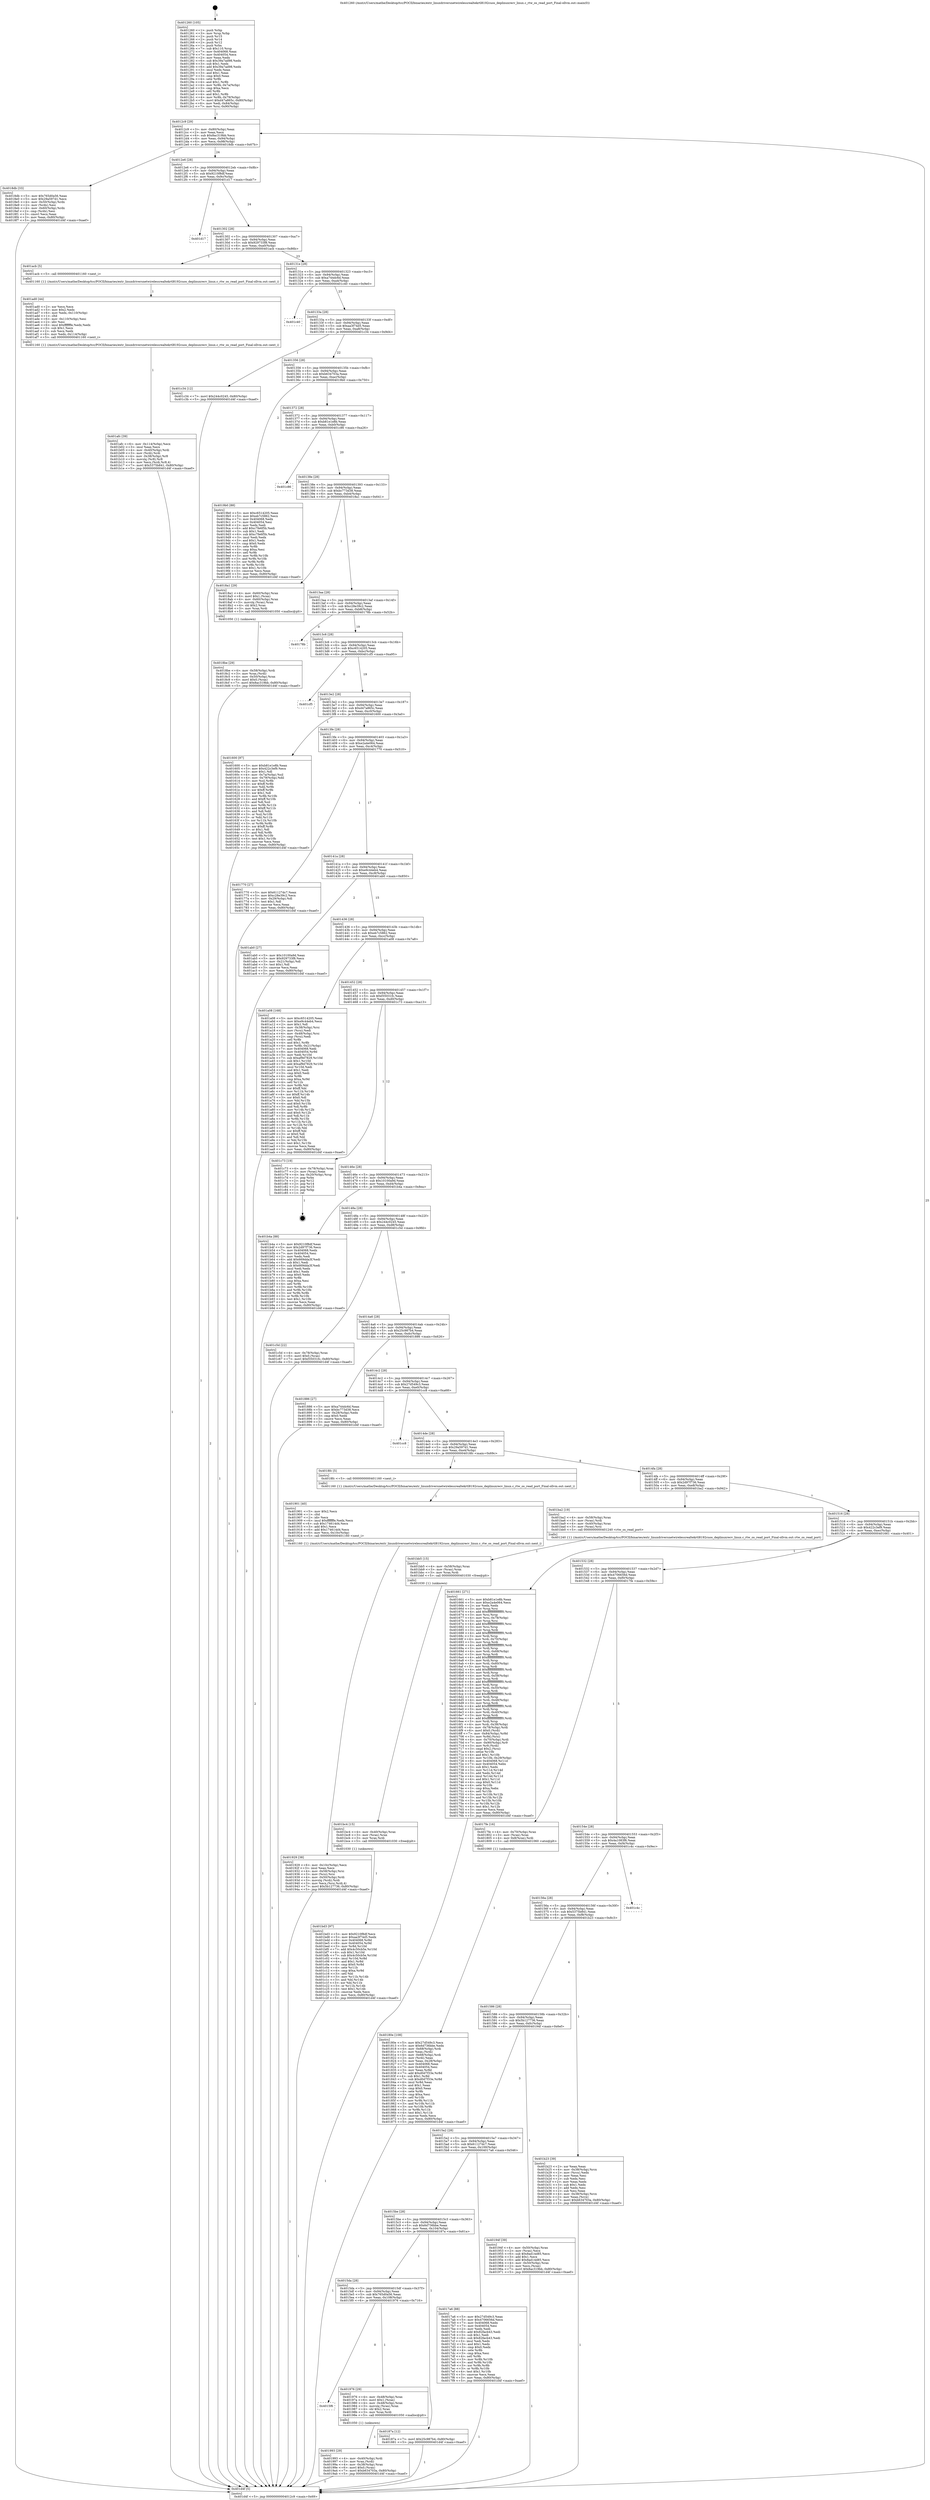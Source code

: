 digraph "0x401260" {
  label = "0x401260 (/mnt/c/Users/mathe/Desktop/tcc/POCII/binaries/extr_linuxdriversnetwirelessrealtekrtl8192cuos_deplinuxrecv_linux.c_rtw_os_read_port_Final-ollvm.out::main(0))"
  labelloc = "t"
  node[shape=record]

  Entry [label="",width=0.3,height=0.3,shape=circle,fillcolor=black,style=filled]
  "0x4012c9" [label="{
     0x4012c9 [29]\l
     | [instrs]\l
     &nbsp;&nbsp;0x4012c9 \<+3\>: mov -0x80(%rbp),%eax\l
     &nbsp;&nbsp;0x4012cc \<+2\>: mov %eax,%ecx\l
     &nbsp;&nbsp;0x4012ce \<+6\>: sub $0x8ac319bb,%ecx\l
     &nbsp;&nbsp;0x4012d4 \<+6\>: mov %eax,-0x94(%rbp)\l
     &nbsp;&nbsp;0x4012da \<+6\>: mov %ecx,-0x98(%rbp)\l
     &nbsp;&nbsp;0x4012e0 \<+6\>: je 00000000004018db \<main+0x67b\>\l
  }"]
  "0x4018db" [label="{
     0x4018db [33]\l
     | [instrs]\l
     &nbsp;&nbsp;0x4018db \<+5\>: mov $0x765d0a56,%eax\l
     &nbsp;&nbsp;0x4018e0 \<+5\>: mov $0x29a597d1,%ecx\l
     &nbsp;&nbsp;0x4018e5 \<+4\>: mov -0x50(%rbp),%rdx\l
     &nbsp;&nbsp;0x4018e9 \<+2\>: mov (%rdx),%esi\l
     &nbsp;&nbsp;0x4018eb \<+4\>: mov -0x60(%rbp),%rdx\l
     &nbsp;&nbsp;0x4018ef \<+2\>: cmp (%rdx),%esi\l
     &nbsp;&nbsp;0x4018f1 \<+3\>: cmovl %ecx,%eax\l
     &nbsp;&nbsp;0x4018f4 \<+3\>: mov %eax,-0x80(%rbp)\l
     &nbsp;&nbsp;0x4018f7 \<+5\>: jmp 0000000000401d4f \<main+0xaef\>\l
  }"]
  "0x4012e6" [label="{
     0x4012e6 [28]\l
     | [instrs]\l
     &nbsp;&nbsp;0x4012e6 \<+5\>: jmp 00000000004012eb \<main+0x8b\>\l
     &nbsp;&nbsp;0x4012eb \<+6\>: mov -0x94(%rbp),%eax\l
     &nbsp;&nbsp;0x4012f1 \<+5\>: sub $0x9210f8df,%eax\l
     &nbsp;&nbsp;0x4012f6 \<+6\>: mov %eax,-0x9c(%rbp)\l
     &nbsp;&nbsp;0x4012fc \<+6\>: je 0000000000401d17 \<main+0xab7\>\l
  }"]
  Exit [label="",width=0.3,height=0.3,shape=circle,fillcolor=black,style=filled,peripheries=2]
  "0x401d17" [label="{
     0x401d17\l
  }", style=dashed]
  "0x401302" [label="{
     0x401302 [28]\l
     | [instrs]\l
     &nbsp;&nbsp;0x401302 \<+5\>: jmp 0000000000401307 \<main+0xa7\>\l
     &nbsp;&nbsp;0x401307 \<+6\>: mov -0x94(%rbp),%eax\l
     &nbsp;&nbsp;0x40130d \<+5\>: sub $0x929733f8,%eax\l
     &nbsp;&nbsp;0x401312 \<+6\>: mov %eax,-0xa0(%rbp)\l
     &nbsp;&nbsp;0x401318 \<+6\>: je 0000000000401acb \<main+0x86b\>\l
  }"]
  "0x401bd3" [label="{
     0x401bd3 [97]\l
     | [instrs]\l
     &nbsp;&nbsp;0x401bd3 \<+5\>: mov $0x9210f8df,%ecx\l
     &nbsp;&nbsp;0x401bd8 \<+5\>: mov $0xaa3f74d5,%edx\l
     &nbsp;&nbsp;0x401bdd \<+8\>: mov 0x404068,%r8d\l
     &nbsp;&nbsp;0x401be5 \<+8\>: mov 0x404054,%r9d\l
     &nbsp;&nbsp;0x401bed \<+3\>: mov %r8d,%r10d\l
     &nbsp;&nbsp;0x401bf0 \<+7\>: add $0x4c50cb5e,%r10d\l
     &nbsp;&nbsp;0x401bf7 \<+4\>: sub $0x1,%r10d\l
     &nbsp;&nbsp;0x401bfb \<+7\>: sub $0x4c50cb5e,%r10d\l
     &nbsp;&nbsp;0x401c02 \<+4\>: imul %r10d,%r8d\l
     &nbsp;&nbsp;0x401c06 \<+4\>: and $0x1,%r8d\l
     &nbsp;&nbsp;0x401c0a \<+4\>: cmp $0x0,%r8d\l
     &nbsp;&nbsp;0x401c0e \<+4\>: sete %r11b\l
     &nbsp;&nbsp;0x401c12 \<+4\>: cmp $0xa,%r9d\l
     &nbsp;&nbsp;0x401c16 \<+3\>: setl %bl\l
     &nbsp;&nbsp;0x401c19 \<+3\>: mov %r11b,%r14b\l
     &nbsp;&nbsp;0x401c1c \<+3\>: and %bl,%r14b\l
     &nbsp;&nbsp;0x401c1f \<+3\>: xor %bl,%r11b\l
     &nbsp;&nbsp;0x401c22 \<+3\>: or %r11b,%r14b\l
     &nbsp;&nbsp;0x401c25 \<+4\>: test $0x1,%r14b\l
     &nbsp;&nbsp;0x401c29 \<+3\>: cmovne %edx,%ecx\l
     &nbsp;&nbsp;0x401c2c \<+3\>: mov %ecx,-0x80(%rbp)\l
     &nbsp;&nbsp;0x401c2f \<+5\>: jmp 0000000000401d4f \<main+0xaef\>\l
  }"]
  "0x401acb" [label="{
     0x401acb [5]\l
     | [instrs]\l
     &nbsp;&nbsp;0x401acb \<+5\>: call 0000000000401160 \<next_i\>\l
     | [calls]\l
     &nbsp;&nbsp;0x401160 \{1\} (/mnt/c/Users/mathe/Desktop/tcc/POCII/binaries/extr_linuxdriversnetwirelessrealtekrtl8192cuos_deplinuxrecv_linux.c_rtw_os_read_port_Final-ollvm.out::next_i)\l
  }"]
  "0x40131e" [label="{
     0x40131e [28]\l
     | [instrs]\l
     &nbsp;&nbsp;0x40131e \<+5\>: jmp 0000000000401323 \<main+0xc3\>\l
     &nbsp;&nbsp;0x401323 \<+6\>: mov -0x94(%rbp),%eax\l
     &nbsp;&nbsp;0x401329 \<+5\>: sub $0xa744dc6d,%eax\l
     &nbsp;&nbsp;0x40132e \<+6\>: mov %eax,-0xa4(%rbp)\l
     &nbsp;&nbsp;0x401334 \<+6\>: je 0000000000401c40 \<main+0x9e0\>\l
  }"]
  "0x401bc4" [label="{
     0x401bc4 [15]\l
     | [instrs]\l
     &nbsp;&nbsp;0x401bc4 \<+4\>: mov -0x40(%rbp),%rax\l
     &nbsp;&nbsp;0x401bc8 \<+3\>: mov (%rax),%rax\l
     &nbsp;&nbsp;0x401bcb \<+3\>: mov %rax,%rdi\l
     &nbsp;&nbsp;0x401bce \<+5\>: call 0000000000401030 \<free@plt\>\l
     | [calls]\l
     &nbsp;&nbsp;0x401030 \{1\} (unknown)\l
  }"]
  "0x401c40" [label="{
     0x401c40\l
  }", style=dashed]
  "0x40133a" [label="{
     0x40133a [28]\l
     | [instrs]\l
     &nbsp;&nbsp;0x40133a \<+5\>: jmp 000000000040133f \<main+0xdf\>\l
     &nbsp;&nbsp;0x40133f \<+6\>: mov -0x94(%rbp),%eax\l
     &nbsp;&nbsp;0x401345 \<+5\>: sub $0xaa3f74d5,%eax\l
     &nbsp;&nbsp;0x40134a \<+6\>: mov %eax,-0xa8(%rbp)\l
     &nbsp;&nbsp;0x401350 \<+6\>: je 0000000000401c34 \<main+0x9d4\>\l
  }"]
  "0x401bb5" [label="{
     0x401bb5 [15]\l
     | [instrs]\l
     &nbsp;&nbsp;0x401bb5 \<+4\>: mov -0x58(%rbp),%rax\l
     &nbsp;&nbsp;0x401bb9 \<+3\>: mov (%rax),%rax\l
     &nbsp;&nbsp;0x401bbc \<+3\>: mov %rax,%rdi\l
     &nbsp;&nbsp;0x401bbf \<+5\>: call 0000000000401030 \<free@plt\>\l
     | [calls]\l
     &nbsp;&nbsp;0x401030 \{1\} (unknown)\l
  }"]
  "0x401c34" [label="{
     0x401c34 [12]\l
     | [instrs]\l
     &nbsp;&nbsp;0x401c34 \<+7\>: movl $0x244c0245,-0x80(%rbp)\l
     &nbsp;&nbsp;0x401c3b \<+5\>: jmp 0000000000401d4f \<main+0xaef\>\l
  }"]
  "0x401356" [label="{
     0x401356 [28]\l
     | [instrs]\l
     &nbsp;&nbsp;0x401356 \<+5\>: jmp 000000000040135b \<main+0xfb\>\l
     &nbsp;&nbsp;0x40135b \<+6\>: mov -0x94(%rbp),%eax\l
     &nbsp;&nbsp;0x401361 \<+5\>: sub $0xb634703a,%eax\l
     &nbsp;&nbsp;0x401366 \<+6\>: mov %eax,-0xac(%rbp)\l
     &nbsp;&nbsp;0x40136c \<+6\>: je 00000000004019b0 \<main+0x750\>\l
  }"]
  "0x401afc" [label="{
     0x401afc [39]\l
     | [instrs]\l
     &nbsp;&nbsp;0x401afc \<+6\>: mov -0x114(%rbp),%ecx\l
     &nbsp;&nbsp;0x401b02 \<+3\>: imul %eax,%ecx\l
     &nbsp;&nbsp;0x401b05 \<+4\>: mov -0x40(%rbp),%rdi\l
     &nbsp;&nbsp;0x401b09 \<+3\>: mov (%rdi),%rdi\l
     &nbsp;&nbsp;0x401b0c \<+4\>: mov -0x38(%rbp),%r8\l
     &nbsp;&nbsp;0x401b10 \<+3\>: movslq (%r8),%r8\l
     &nbsp;&nbsp;0x401b13 \<+4\>: mov %ecx,(%rdi,%r8,4)\l
     &nbsp;&nbsp;0x401b17 \<+7\>: movl $0x5375b841,-0x80(%rbp)\l
     &nbsp;&nbsp;0x401b1e \<+5\>: jmp 0000000000401d4f \<main+0xaef\>\l
  }"]
  "0x4019b0" [label="{
     0x4019b0 [88]\l
     | [instrs]\l
     &nbsp;&nbsp;0x4019b0 \<+5\>: mov $0xc6514205,%eax\l
     &nbsp;&nbsp;0x4019b5 \<+5\>: mov $0xeb7c5862,%ecx\l
     &nbsp;&nbsp;0x4019ba \<+7\>: mov 0x404068,%edx\l
     &nbsp;&nbsp;0x4019c1 \<+7\>: mov 0x404054,%esi\l
     &nbsp;&nbsp;0x4019c8 \<+2\>: mov %edx,%edi\l
     &nbsp;&nbsp;0x4019ca \<+6\>: add $0xc7fe6f5b,%edi\l
     &nbsp;&nbsp;0x4019d0 \<+3\>: sub $0x1,%edi\l
     &nbsp;&nbsp;0x4019d3 \<+6\>: sub $0xc7fe6f5b,%edi\l
     &nbsp;&nbsp;0x4019d9 \<+3\>: imul %edi,%edx\l
     &nbsp;&nbsp;0x4019dc \<+3\>: and $0x1,%edx\l
     &nbsp;&nbsp;0x4019df \<+3\>: cmp $0x0,%edx\l
     &nbsp;&nbsp;0x4019e2 \<+4\>: sete %r8b\l
     &nbsp;&nbsp;0x4019e6 \<+3\>: cmp $0xa,%esi\l
     &nbsp;&nbsp;0x4019e9 \<+4\>: setl %r9b\l
     &nbsp;&nbsp;0x4019ed \<+3\>: mov %r8b,%r10b\l
     &nbsp;&nbsp;0x4019f0 \<+3\>: and %r9b,%r10b\l
     &nbsp;&nbsp;0x4019f3 \<+3\>: xor %r9b,%r8b\l
     &nbsp;&nbsp;0x4019f6 \<+3\>: or %r8b,%r10b\l
     &nbsp;&nbsp;0x4019f9 \<+4\>: test $0x1,%r10b\l
     &nbsp;&nbsp;0x4019fd \<+3\>: cmovne %ecx,%eax\l
     &nbsp;&nbsp;0x401a00 \<+3\>: mov %eax,-0x80(%rbp)\l
     &nbsp;&nbsp;0x401a03 \<+5\>: jmp 0000000000401d4f \<main+0xaef\>\l
  }"]
  "0x401372" [label="{
     0x401372 [28]\l
     | [instrs]\l
     &nbsp;&nbsp;0x401372 \<+5\>: jmp 0000000000401377 \<main+0x117\>\l
     &nbsp;&nbsp;0x401377 \<+6\>: mov -0x94(%rbp),%eax\l
     &nbsp;&nbsp;0x40137d \<+5\>: sub $0xb81e1e8b,%eax\l
     &nbsp;&nbsp;0x401382 \<+6\>: mov %eax,-0xb0(%rbp)\l
     &nbsp;&nbsp;0x401388 \<+6\>: je 0000000000401c86 \<main+0xa26\>\l
  }"]
  "0x401ad0" [label="{
     0x401ad0 [44]\l
     | [instrs]\l
     &nbsp;&nbsp;0x401ad0 \<+2\>: xor %ecx,%ecx\l
     &nbsp;&nbsp;0x401ad2 \<+5\>: mov $0x2,%edx\l
     &nbsp;&nbsp;0x401ad7 \<+6\>: mov %edx,-0x110(%rbp)\l
     &nbsp;&nbsp;0x401add \<+1\>: cltd\l
     &nbsp;&nbsp;0x401ade \<+6\>: mov -0x110(%rbp),%esi\l
     &nbsp;&nbsp;0x401ae4 \<+2\>: idiv %esi\l
     &nbsp;&nbsp;0x401ae6 \<+6\>: imul $0xfffffffe,%edx,%edx\l
     &nbsp;&nbsp;0x401aec \<+3\>: sub $0x1,%ecx\l
     &nbsp;&nbsp;0x401aef \<+2\>: sub %ecx,%edx\l
     &nbsp;&nbsp;0x401af1 \<+6\>: mov %edx,-0x114(%rbp)\l
     &nbsp;&nbsp;0x401af7 \<+5\>: call 0000000000401160 \<next_i\>\l
     | [calls]\l
     &nbsp;&nbsp;0x401160 \{1\} (/mnt/c/Users/mathe/Desktop/tcc/POCII/binaries/extr_linuxdriversnetwirelessrealtekrtl8192cuos_deplinuxrecv_linux.c_rtw_os_read_port_Final-ollvm.out::next_i)\l
  }"]
  "0x401c86" [label="{
     0x401c86\l
  }", style=dashed]
  "0x40138e" [label="{
     0x40138e [28]\l
     | [instrs]\l
     &nbsp;&nbsp;0x40138e \<+5\>: jmp 0000000000401393 \<main+0x133\>\l
     &nbsp;&nbsp;0x401393 \<+6\>: mov -0x94(%rbp),%eax\l
     &nbsp;&nbsp;0x401399 \<+5\>: sub $0xbc773d38,%eax\l
     &nbsp;&nbsp;0x40139e \<+6\>: mov %eax,-0xb4(%rbp)\l
     &nbsp;&nbsp;0x4013a4 \<+6\>: je 00000000004018a1 \<main+0x641\>\l
  }"]
  "0x401993" [label="{
     0x401993 [29]\l
     | [instrs]\l
     &nbsp;&nbsp;0x401993 \<+4\>: mov -0x40(%rbp),%rdi\l
     &nbsp;&nbsp;0x401997 \<+3\>: mov %rax,(%rdi)\l
     &nbsp;&nbsp;0x40199a \<+4\>: mov -0x38(%rbp),%rax\l
     &nbsp;&nbsp;0x40199e \<+6\>: movl $0x0,(%rax)\l
     &nbsp;&nbsp;0x4019a4 \<+7\>: movl $0xb634703a,-0x80(%rbp)\l
     &nbsp;&nbsp;0x4019ab \<+5\>: jmp 0000000000401d4f \<main+0xaef\>\l
  }"]
  "0x4018a1" [label="{
     0x4018a1 [29]\l
     | [instrs]\l
     &nbsp;&nbsp;0x4018a1 \<+4\>: mov -0x60(%rbp),%rax\l
     &nbsp;&nbsp;0x4018a5 \<+6\>: movl $0x1,(%rax)\l
     &nbsp;&nbsp;0x4018ab \<+4\>: mov -0x60(%rbp),%rax\l
     &nbsp;&nbsp;0x4018af \<+3\>: movslq (%rax),%rax\l
     &nbsp;&nbsp;0x4018b2 \<+4\>: shl $0x2,%rax\l
     &nbsp;&nbsp;0x4018b6 \<+3\>: mov %rax,%rdi\l
     &nbsp;&nbsp;0x4018b9 \<+5\>: call 0000000000401050 \<malloc@plt\>\l
     | [calls]\l
     &nbsp;&nbsp;0x401050 \{1\} (unknown)\l
  }"]
  "0x4013aa" [label="{
     0x4013aa [28]\l
     | [instrs]\l
     &nbsp;&nbsp;0x4013aa \<+5\>: jmp 00000000004013af \<main+0x14f\>\l
     &nbsp;&nbsp;0x4013af \<+6\>: mov -0x94(%rbp),%eax\l
     &nbsp;&nbsp;0x4013b5 \<+5\>: sub $0xc28e39c2,%eax\l
     &nbsp;&nbsp;0x4013ba \<+6\>: mov %eax,-0xb8(%rbp)\l
     &nbsp;&nbsp;0x4013c0 \<+6\>: je 000000000040178b \<main+0x52b\>\l
  }"]
  "0x4015f6" [label="{
     0x4015f6\l
  }", style=dashed]
  "0x40178b" [label="{
     0x40178b\l
  }", style=dashed]
  "0x4013c6" [label="{
     0x4013c6 [28]\l
     | [instrs]\l
     &nbsp;&nbsp;0x4013c6 \<+5\>: jmp 00000000004013cb \<main+0x16b\>\l
     &nbsp;&nbsp;0x4013cb \<+6\>: mov -0x94(%rbp),%eax\l
     &nbsp;&nbsp;0x4013d1 \<+5\>: sub $0xc6514205,%eax\l
     &nbsp;&nbsp;0x4013d6 \<+6\>: mov %eax,-0xbc(%rbp)\l
     &nbsp;&nbsp;0x4013dc \<+6\>: je 0000000000401cf5 \<main+0xa95\>\l
  }"]
  "0x401976" [label="{
     0x401976 [29]\l
     | [instrs]\l
     &nbsp;&nbsp;0x401976 \<+4\>: mov -0x48(%rbp),%rax\l
     &nbsp;&nbsp;0x40197a \<+6\>: movl $0x1,(%rax)\l
     &nbsp;&nbsp;0x401980 \<+4\>: mov -0x48(%rbp),%rax\l
     &nbsp;&nbsp;0x401984 \<+3\>: movslq (%rax),%rax\l
     &nbsp;&nbsp;0x401987 \<+4\>: shl $0x2,%rax\l
     &nbsp;&nbsp;0x40198b \<+3\>: mov %rax,%rdi\l
     &nbsp;&nbsp;0x40198e \<+5\>: call 0000000000401050 \<malloc@plt\>\l
     | [calls]\l
     &nbsp;&nbsp;0x401050 \{1\} (unknown)\l
  }"]
  "0x401cf5" [label="{
     0x401cf5\l
  }", style=dashed]
  "0x4013e2" [label="{
     0x4013e2 [28]\l
     | [instrs]\l
     &nbsp;&nbsp;0x4013e2 \<+5\>: jmp 00000000004013e7 \<main+0x187\>\l
     &nbsp;&nbsp;0x4013e7 \<+6\>: mov -0x94(%rbp),%eax\l
     &nbsp;&nbsp;0x4013ed \<+5\>: sub $0xd47a865c,%eax\l
     &nbsp;&nbsp;0x4013f2 \<+6\>: mov %eax,-0xc0(%rbp)\l
     &nbsp;&nbsp;0x4013f8 \<+6\>: je 0000000000401600 \<main+0x3a0\>\l
  }"]
  "0x401929" [label="{
     0x401929 [38]\l
     | [instrs]\l
     &nbsp;&nbsp;0x401929 \<+6\>: mov -0x10c(%rbp),%ecx\l
     &nbsp;&nbsp;0x40192f \<+3\>: imul %eax,%ecx\l
     &nbsp;&nbsp;0x401932 \<+4\>: mov -0x58(%rbp),%rsi\l
     &nbsp;&nbsp;0x401936 \<+3\>: mov (%rsi),%rsi\l
     &nbsp;&nbsp;0x401939 \<+4\>: mov -0x50(%rbp),%rdi\l
     &nbsp;&nbsp;0x40193d \<+3\>: movslq (%rdi),%rdi\l
     &nbsp;&nbsp;0x401940 \<+3\>: mov %ecx,(%rsi,%rdi,4)\l
     &nbsp;&nbsp;0x401943 \<+7\>: movl $0x5b127736,-0x80(%rbp)\l
     &nbsp;&nbsp;0x40194a \<+5\>: jmp 0000000000401d4f \<main+0xaef\>\l
  }"]
  "0x401600" [label="{
     0x401600 [97]\l
     | [instrs]\l
     &nbsp;&nbsp;0x401600 \<+5\>: mov $0xb81e1e8b,%eax\l
     &nbsp;&nbsp;0x401605 \<+5\>: mov $0x422c3ef9,%ecx\l
     &nbsp;&nbsp;0x40160a \<+2\>: mov $0x1,%dl\l
     &nbsp;&nbsp;0x40160c \<+4\>: mov -0x7a(%rbp),%sil\l
     &nbsp;&nbsp;0x401610 \<+4\>: mov -0x79(%rbp),%dil\l
     &nbsp;&nbsp;0x401614 \<+3\>: mov %sil,%r8b\l
     &nbsp;&nbsp;0x401617 \<+4\>: xor $0xff,%r8b\l
     &nbsp;&nbsp;0x40161b \<+3\>: mov %dil,%r9b\l
     &nbsp;&nbsp;0x40161e \<+4\>: xor $0xff,%r9b\l
     &nbsp;&nbsp;0x401622 \<+3\>: xor $0x1,%dl\l
     &nbsp;&nbsp;0x401625 \<+3\>: mov %r8b,%r10b\l
     &nbsp;&nbsp;0x401628 \<+4\>: and $0xff,%r10b\l
     &nbsp;&nbsp;0x40162c \<+3\>: and %dl,%sil\l
     &nbsp;&nbsp;0x40162f \<+3\>: mov %r9b,%r11b\l
     &nbsp;&nbsp;0x401632 \<+4\>: and $0xff,%r11b\l
     &nbsp;&nbsp;0x401636 \<+3\>: and %dl,%dil\l
     &nbsp;&nbsp;0x401639 \<+3\>: or %sil,%r10b\l
     &nbsp;&nbsp;0x40163c \<+3\>: or %dil,%r11b\l
     &nbsp;&nbsp;0x40163f \<+3\>: xor %r11b,%r10b\l
     &nbsp;&nbsp;0x401642 \<+3\>: or %r9b,%r8b\l
     &nbsp;&nbsp;0x401645 \<+4\>: xor $0xff,%r8b\l
     &nbsp;&nbsp;0x401649 \<+3\>: or $0x1,%dl\l
     &nbsp;&nbsp;0x40164c \<+3\>: and %dl,%r8b\l
     &nbsp;&nbsp;0x40164f \<+3\>: or %r8b,%r10b\l
     &nbsp;&nbsp;0x401652 \<+4\>: test $0x1,%r10b\l
     &nbsp;&nbsp;0x401656 \<+3\>: cmovne %ecx,%eax\l
     &nbsp;&nbsp;0x401659 \<+3\>: mov %eax,-0x80(%rbp)\l
     &nbsp;&nbsp;0x40165c \<+5\>: jmp 0000000000401d4f \<main+0xaef\>\l
  }"]
  "0x4013fe" [label="{
     0x4013fe [28]\l
     | [instrs]\l
     &nbsp;&nbsp;0x4013fe \<+5\>: jmp 0000000000401403 \<main+0x1a3\>\l
     &nbsp;&nbsp;0x401403 \<+6\>: mov -0x94(%rbp),%eax\l
     &nbsp;&nbsp;0x401409 \<+5\>: sub $0xe2a4e064,%eax\l
     &nbsp;&nbsp;0x40140e \<+6\>: mov %eax,-0xc4(%rbp)\l
     &nbsp;&nbsp;0x401414 \<+6\>: je 0000000000401770 \<main+0x510\>\l
  }"]
  "0x401d4f" [label="{
     0x401d4f [5]\l
     | [instrs]\l
     &nbsp;&nbsp;0x401d4f \<+5\>: jmp 00000000004012c9 \<main+0x69\>\l
  }"]
  "0x401260" [label="{
     0x401260 [105]\l
     | [instrs]\l
     &nbsp;&nbsp;0x401260 \<+1\>: push %rbp\l
     &nbsp;&nbsp;0x401261 \<+3\>: mov %rsp,%rbp\l
     &nbsp;&nbsp;0x401264 \<+2\>: push %r15\l
     &nbsp;&nbsp;0x401266 \<+2\>: push %r14\l
     &nbsp;&nbsp;0x401268 \<+2\>: push %r12\l
     &nbsp;&nbsp;0x40126a \<+1\>: push %rbx\l
     &nbsp;&nbsp;0x40126b \<+7\>: sub $0x110,%rsp\l
     &nbsp;&nbsp;0x401272 \<+7\>: mov 0x404068,%eax\l
     &nbsp;&nbsp;0x401279 \<+7\>: mov 0x404054,%ecx\l
     &nbsp;&nbsp;0x401280 \<+2\>: mov %eax,%edx\l
     &nbsp;&nbsp;0x401282 \<+6\>: sub $0x39a7ad98,%edx\l
     &nbsp;&nbsp;0x401288 \<+3\>: sub $0x1,%edx\l
     &nbsp;&nbsp;0x40128b \<+6\>: add $0x39a7ad98,%edx\l
     &nbsp;&nbsp;0x401291 \<+3\>: imul %edx,%eax\l
     &nbsp;&nbsp;0x401294 \<+3\>: and $0x1,%eax\l
     &nbsp;&nbsp;0x401297 \<+3\>: cmp $0x0,%eax\l
     &nbsp;&nbsp;0x40129a \<+4\>: sete %r8b\l
     &nbsp;&nbsp;0x40129e \<+4\>: and $0x1,%r8b\l
     &nbsp;&nbsp;0x4012a2 \<+4\>: mov %r8b,-0x7a(%rbp)\l
     &nbsp;&nbsp;0x4012a6 \<+3\>: cmp $0xa,%ecx\l
     &nbsp;&nbsp;0x4012a9 \<+4\>: setl %r8b\l
     &nbsp;&nbsp;0x4012ad \<+4\>: and $0x1,%r8b\l
     &nbsp;&nbsp;0x4012b1 \<+4\>: mov %r8b,-0x79(%rbp)\l
     &nbsp;&nbsp;0x4012b5 \<+7\>: movl $0xd47a865c,-0x80(%rbp)\l
     &nbsp;&nbsp;0x4012bc \<+6\>: mov %edi,-0x84(%rbp)\l
     &nbsp;&nbsp;0x4012c2 \<+7\>: mov %rsi,-0x90(%rbp)\l
  }"]
  "0x401901" [label="{
     0x401901 [40]\l
     | [instrs]\l
     &nbsp;&nbsp;0x401901 \<+5\>: mov $0x2,%ecx\l
     &nbsp;&nbsp;0x401906 \<+1\>: cltd\l
     &nbsp;&nbsp;0x401907 \<+2\>: idiv %ecx\l
     &nbsp;&nbsp;0x401909 \<+6\>: imul $0xfffffffe,%edx,%ecx\l
     &nbsp;&nbsp;0x40190f \<+6\>: sub $0x174614d4,%ecx\l
     &nbsp;&nbsp;0x401915 \<+3\>: add $0x1,%ecx\l
     &nbsp;&nbsp;0x401918 \<+6\>: add $0x174614d4,%ecx\l
     &nbsp;&nbsp;0x40191e \<+6\>: mov %ecx,-0x10c(%rbp)\l
     &nbsp;&nbsp;0x401924 \<+5\>: call 0000000000401160 \<next_i\>\l
     | [calls]\l
     &nbsp;&nbsp;0x401160 \{1\} (/mnt/c/Users/mathe/Desktop/tcc/POCII/binaries/extr_linuxdriversnetwirelessrealtekrtl8192cuos_deplinuxrecv_linux.c_rtw_os_read_port_Final-ollvm.out::next_i)\l
  }"]
  "0x401770" [label="{
     0x401770 [27]\l
     | [instrs]\l
     &nbsp;&nbsp;0x401770 \<+5\>: mov $0x61127dc7,%eax\l
     &nbsp;&nbsp;0x401775 \<+5\>: mov $0xc28e39c2,%ecx\l
     &nbsp;&nbsp;0x40177a \<+3\>: mov -0x29(%rbp),%dl\l
     &nbsp;&nbsp;0x40177d \<+3\>: test $0x1,%dl\l
     &nbsp;&nbsp;0x401780 \<+3\>: cmovne %ecx,%eax\l
     &nbsp;&nbsp;0x401783 \<+3\>: mov %eax,-0x80(%rbp)\l
     &nbsp;&nbsp;0x401786 \<+5\>: jmp 0000000000401d4f \<main+0xaef\>\l
  }"]
  "0x40141a" [label="{
     0x40141a [28]\l
     | [instrs]\l
     &nbsp;&nbsp;0x40141a \<+5\>: jmp 000000000040141f \<main+0x1bf\>\l
     &nbsp;&nbsp;0x40141f \<+6\>: mov -0x94(%rbp),%eax\l
     &nbsp;&nbsp;0x401425 \<+5\>: sub $0xe9c44eb4,%eax\l
     &nbsp;&nbsp;0x40142a \<+6\>: mov %eax,-0xc8(%rbp)\l
     &nbsp;&nbsp;0x401430 \<+6\>: je 0000000000401ab0 \<main+0x850\>\l
  }"]
  "0x4018be" [label="{
     0x4018be [29]\l
     | [instrs]\l
     &nbsp;&nbsp;0x4018be \<+4\>: mov -0x58(%rbp),%rdi\l
     &nbsp;&nbsp;0x4018c2 \<+3\>: mov %rax,(%rdi)\l
     &nbsp;&nbsp;0x4018c5 \<+4\>: mov -0x50(%rbp),%rax\l
     &nbsp;&nbsp;0x4018c9 \<+6\>: movl $0x0,(%rax)\l
     &nbsp;&nbsp;0x4018cf \<+7\>: movl $0x8ac319bb,-0x80(%rbp)\l
     &nbsp;&nbsp;0x4018d6 \<+5\>: jmp 0000000000401d4f \<main+0xaef\>\l
  }"]
  "0x401ab0" [label="{
     0x401ab0 [27]\l
     | [instrs]\l
     &nbsp;&nbsp;0x401ab0 \<+5\>: mov $0x10100a9d,%eax\l
     &nbsp;&nbsp;0x401ab5 \<+5\>: mov $0x929733f8,%ecx\l
     &nbsp;&nbsp;0x401aba \<+3\>: mov -0x21(%rbp),%dl\l
     &nbsp;&nbsp;0x401abd \<+3\>: test $0x1,%dl\l
     &nbsp;&nbsp;0x401ac0 \<+3\>: cmovne %ecx,%eax\l
     &nbsp;&nbsp;0x401ac3 \<+3\>: mov %eax,-0x80(%rbp)\l
     &nbsp;&nbsp;0x401ac6 \<+5\>: jmp 0000000000401d4f \<main+0xaef\>\l
  }"]
  "0x401436" [label="{
     0x401436 [28]\l
     | [instrs]\l
     &nbsp;&nbsp;0x401436 \<+5\>: jmp 000000000040143b \<main+0x1db\>\l
     &nbsp;&nbsp;0x40143b \<+6\>: mov -0x94(%rbp),%eax\l
     &nbsp;&nbsp;0x401441 \<+5\>: sub $0xeb7c5862,%eax\l
     &nbsp;&nbsp;0x401446 \<+6\>: mov %eax,-0xcc(%rbp)\l
     &nbsp;&nbsp;0x40144c \<+6\>: je 0000000000401a08 \<main+0x7a8\>\l
  }"]
  "0x4015da" [label="{
     0x4015da [28]\l
     | [instrs]\l
     &nbsp;&nbsp;0x4015da \<+5\>: jmp 00000000004015df \<main+0x37f\>\l
     &nbsp;&nbsp;0x4015df \<+6\>: mov -0x94(%rbp),%eax\l
     &nbsp;&nbsp;0x4015e5 \<+5\>: sub $0x765d0a56,%eax\l
     &nbsp;&nbsp;0x4015ea \<+6\>: mov %eax,-0x108(%rbp)\l
     &nbsp;&nbsp;0x4015f0 \<+6\>: je 0000000000401976 \<main+0x716\>\l
  }"]
  "0x401a08" [label="{
     0x401a08 [168]\l
     | [instrs]\l
     &nbsp;&nbsp;0x401a08 \<+5\>: mov $0xc6514205,%eax\l
     &nbsp;&nbsp;0x401a0d \<+5\>: mov $0xe9c44eb4,%ecx\l
     &nbsp;&nbsp;0x401a12 \<+2\>: mov $0x1,%dl\l
     &nbsp;&nbsp;0x401a14 \<+4\>: mov -0x38(%rbp),%rsi\l
     &nbsp;&nbsp;0x401a18 \<+2\>: mov (%rsi),%edi\l
     &nbsp;&nbsp;0x401a1a \<+4\>: mov -0x48(%rbp),%rsi\l
     &nbsp;&nbsp;0x401a1e \<+2\>: cmp (%rsi),%edi\l
     &nbsp;&nbsp;0x401a20 \<+4\>: setl %r8b\l
     &nbsp;&nbsp;0x401a24 \<+4\>: and $0x1,%r8b\l
     &nbsp;&nbsp;0x401a28 \<+4\>: mov %r8b,-0x21(%rbp)\l
     &nbsp;&nbsp;0x401a2c \<+7\>: mov 0x404068,%edi\l
     &nbsp;&nbsp;0x401a33 \<+8\>: mov 0x404054,%r9d\l
     &nbsp;&nbsp;0x401a3b \<+3\>: mov %edi,%r10d\l
     &nbsp;&nbsp;0x401a3e \<+7\>: sub $0xaf9d7829,%r10d\l
     &nbsp;&nbsp;0x401a45 \<+4\>: sub $0x1,%r10d\l
     &nbsp;&nbsp;0x401a49 \<+7\>: add $0xaf9d7829,%r10d\l
     &nbsp;&nbsp;0x401a50 \<+4\>: imul %r10d,%edi\l
     &nbsp;&nbsp;0x401a54 \<+3\>: and $0x1,%edi\l
     &nbsp;&nbsp;0x401a57 \<+3\>: cmp $0x0,%edi\l
     &nbsp;&nbsp;0x401a5a \<+4\>: sete %r8b\l
     &nbsp;&nbsp;0x401a5e \<+4\>: cmp $0xa,%r9d\l
     &nbsp;&nbsp;0x401a62 \<+4\>: setl %r11b\l
     &nbsp;&nbsp;0x401a66 \<+3\>: mov %r8b,%bl\l
     &nbsp;&nbsp;0x401a69 \<+3\>: xor $0xff,%bl\l
     &nbsp;&nbsp;0x401a6c \<+3\>: mov %r11b,%r14b\l
     &nbsp;&nbsp;0x401a6f \<+4\>: xor $0xff,%r14b\l
     &nbsp;&nbsp;0x401a73 \<+3\>: xor $0x0,%dl\l
     &nbsp;&nbsp;0x401a76 \<+3\>: mov %bl,%r15b\l
     &nbsp;&nbsp;0x401a79 \<+4\>: and $0x0,%r15b\l
     &nbsp;&nbsp;0x401a7d \<+3\>: and %dl,%r8b\l
     &nbsp;&nbsp;0x401a80 \<+3\>: mov %r14b,%r12b\l
     &nbsp;&nbsp;0x401a83 \<+4\>: and $0x0,%r12b\l
     &nbsp;&nbsp;0x401a87 \<+3\>: and %dl,%r11b\l
     &nbsp;&nbsp;0x401a8a \<+3\>: or %r8b,%r15b\l
     &nbsp;&nbsp;0x401a8d \<+3\>: or %r11b,%r12b\l
     &nbsp;&nbsp;0x401a90 \<+3\>: xor %r12b,%r15b\l
     &nbsp;&nbsp;0x401a93 \<+3\>: or %r14b,%bl\l
     &nbsp;&nbsp;0x401a96 \<+3\>: xor $0xff,%bl\l
     &nbsp;&nbsp;0x401a99 \<+3\>: or $0x0,%dl\l
     &nbsp;&nbsp;0x401a9c \<+2\>: and %dl,%bl\l
     &nbsp;&nbsp;0x401a9e \<+3\>: or %bl,%r15b\l
     &nbsp;&nbsp;0x401aa1 \<+4\>: test $0x1,%r15b\l
     &nbsp;&nbsp;0x401aa5 \<+3\>: cmovne %ecx,%eax\l
     &nbsp;&nbsp;0x401aa8 \<+3\>: mov %eax,-0x80(%rbp)\l
     &nbsp;&nbsp;0x401aab \<+5\>: jmp 0000000000401d4f \<main+0xaef\>\l
  }"]
  "0x401452" [label="{
     0x401452 [28]\l
     | [instrs]\l
     &nbsp;&nbsp;0x401452 \<+5\>: jmp 0000000000401457 \<main+0x1f7\>\l
     &nbsp;&nbsp;0x401457 \<+6\>: mov -0x94(%rbp),%eax\l
     &nbsp;&nbsp;0x40145d \<+5\>: sub $0xf35031fc,%eax\l
     &nbsp;&nbsp;0x401462 \<+6\>: mov %eax,-0xd0(%rbp)\l
     &nbsp;&nbsp;0x401468 \<+6\>: je 0000000000401c73 \<main+0xa13\>\l
  }"]
  "0x40187a" [label="{
     0x40187a [12]\l
     | [instrs]\l
     &nbsp;&nbsp;0x40187a \<+7\>: movl $0x25c987b4,-0x80(%rbp)\l
     &nbsp;&nbsp;0x401881 \<+5\>: jmp 0000000000401d4f \<main+0xaef\>\l
  }"]
  "0x401c73" [label="{
     0x401c73 [19]\l
     | [instrs]\l
     &nbsp;&nbsp;0x401c73 \<+4\>: mov -0x78(%rbp),%rax\l
     &nbsp;&nbsp;0x401c77 \<+2\>: mov (%rax),%eax\l
     &nbsp;&nbsp;0x401c79 \<+4\>: lea -0x20(%rbp),%rsp\l
     &nbsp;&nbsp;0x401c7d \<+1\>: pop %rbx\l
     &nbsp;&nbsp;0x401c7e \<+2\>: pop %r12\l
     &nbsp;&nbsp;0x401c80 \<+2\>: pop %r14\l
     &nbsp;&nbsp;0x401c82 \<+2\>: pop %r15\l
     &nbsp;&nbsp;0x401c84 \<+1\>: pop %rbp\l
     &nbsp;&nbsp;0x401c85 \<+1\>: ret\l
  }"]
  "0x40146e" [label="{
     0x40146e [28]\l
     | [instrs]\l
     &nbsp;&nbsp;0x40146e \<+5\>: jmp 0000000000401473 \<main+0x213\>\l
     &nbsp;&nbsp;0x401473 \<+6\>: mov -0x94(%rbp),%eax\l
     &nbsp;&nbsp;0x401479 \<+5\>: sub $0x10100a9d,%eax\l
     &nbsp;&nbsp;0x40147e \<+6\>: mov %eax,-0xd4(%rbp)\l
     &nbsp;&nbsp;0x401484 \<+6\>: je 0000000000401b4a \<main+0x8ea\>\l
  }"]
  "0x40180e" [label="{
     0x40180e [108]\l
     | [instrs]\l
     &nbsp;&nbsp;0x40180e \<+5\>: mov $0x27d549c3,%ecx\l
     &nbsp;&nbsp;0x401813 \<+5\>: mov $0x6d736bbe,%edx\l
     &nbsp;&nbsp;0x401818 \<+4\>: mov -0x68(%rbp),%rdi\l
     &nbsp;&nbsp;0x40181c \<+2\>: mov %eax,(%rdi)\l
     &nbsp;&nbsp;0x40181e \<+4\>: mov -0x68(%rbp),%rdi\l
     &nbsp;&nbsp;0x401822 \<+2\>: mov (%rdi),%eax\l
     &nbsp;&nbsp;0x401824 \<+3\>: mov %eax,-0x28(%rbp)\l
     &nbsp;&nbsp;0x401827 \<+7\>: mov 0x404068,%eax\l
     &nbsp;&nbsp;0x40182e \<+7\>: mov 0x404054,%esi\l
     &nbsp;&nbsp;0x401835 \<+3\>: mov %eax,%r8d\l
     &nbsp;&nbsp;0x401838 \<+7\>: add $0xd0d7f33e,%r8d\l
     &nbsp;&nbsp;0x40183f \<+4\>: sub $0x1,%r8d\l
     &nbsp;&nbsp;0x401843 \<+7\>: sub $0xd0d7f33e,%r8d\l
     &nbsp;&nbsp;0x40184a \<+4\>: imul %r8d,%eax\l
     &nbsp;&nbsp;0x40184e \<+3\>: and $0x1,%eax\l
     &nbsp;&nbsp;0x401851 \<+3\>: cmp $0x0,%eax\l
     &nbsp;&nbsp;0x401854 \<+4\>: sete %r9b\l
     &nbsp;&nbsp;0x401858 \<+3\>: cmp $0xa,%esi\l
     &nbsp;&nbsp;0x40185b \<+4\>: setl %r10b\l
     &nbsp;&nbsp;0x40185f \<+3\>: mov %r9b,%r11b\l
     &nbsp;&nbsp;0x401862 \<+3\>: and %r10b,%r11b\l
     &nbsp;&nbsp;0x401865 \<+3\>: xor %r10b,%r9b\l
     &nbsp;&nbsp;0x401868 \<+3\>: or %r9b,%r11b\l
     &nbsp;&nbsp;0x40186b \<+4\>: test $0x1,%r11b\l
     &nbsp;&nbsp;0x40186f \<+3\>: cmovne %edx,%ecx\l
     &nbsp;&nbsp;0x401872 \<+3\>: mov %ecx,-0x80(%rbp)\l
     &nbsp;&nbsp;0x401875 \<+5\>: jmp 0000000000401d4f \<main+0xaef\>\l
  }"]
  "0x401b4a" [label="{
     0x401b4a [88]\l
     | [instrs]\l
     &nbsp;&nbsp;0x401b4a \<+5\>: mov $0x9210f8df,%eax\l
     &nbsp;&nbsp;0x401b4f \<+5\>: mov $0x2d97f736,%ecx\l
     &nbsp;&nbsp;0x401b54 \<+7\>: mov 0x404068,%edx\l
     &nbsp;&nbsp;0x401b5b \<+7\>: mov 0x404054,%esi\l
     &nbsp;&nbsp;0x401b62 \<+2\>: mov %edx,%edi\l
     &nbsp;&nbsp;0x401b64 \<+6\>: add $0x669dda3f,%edi\l
     &nbsp;&nbsp;0x401b6a \<+3\>: sub $0x1,%edi\l
     &nbsp;&nbsp;0x401b6d \<+6\>: sub $0x669dda3f,%edi\l
     &nbsp;&nbsp;0x401b73 \<+3\>: imul %edi,%edx\l
     &nbsp;&nbsp;0x401b76 \<+3\>: and $0x1,%edx\l
     &nbsp;&nbsp;0x401b79 \<+3\>: cmp $0x0,%edx\l
     &nbsp;&nbsp;0x401b7c \<+4\>: sete %r8b\l
     &nbsp;&nbsp;0x401b80 \<+3\>: cmp $0xa,%esi\l
     &nbsp;&nbsp;0x401b83 \<+4\>: setl %r9b\l
     &nbsp;&nbsp;0x401b87 \<+3\>: mov %r8b,%r10b\l
     &nbsp;&nbsp;0x401b8a \<+3\>: and %r9b,%r10b\l
     &nbsp;&nbsp;0x401b8d \<+3\>: xor %r9b,%r8b\l
     &nbsp;&nbsp;0x401b90 \<+3\>: or %r8b,%r10b\l
     &nbsp;&nbsp;0x401b93 \<+4\>: test $0x1,%r10b\l
     &nbsp;&nbsp;0x401b97 \<+3\>: cmovne %ecx,%eax\l
     &nbsp;&nbsp;0x401b9a \<+3\>: mov %eax,-0x80(%rbp)\l
     &nbsp;&nbsp;0x401b9d \<+5\>: jmp 0000000000401d4f \<main+0xaef\>\l
  }"]
  "0x40148a" [label="{
     0x40148a [28]\l
     | [instrs]\l
     &nbsp;&nbsp;0x40148a \<+5\>: jmp 000000000040148f \<main+0x22f\>\l
     &nbsp;&nbsp;0x40148f \<+6\>: mov -0x94(%rbp),%eax\l
     &nbsp;&nbsp;0x401495 \<+5\>: sub $0x244c0245,%eax\l
     &nbsp;&nbsp;0x40149a \<+6\>: mov %eax,-0xd8(%rbp)\l
     &nbsp;&nbsp;0x4014a0 \<+6\>: je 0000000000401c5d \<main+0x9fd\>\l
  }"]
  "0x4015be" [label="{
     0x4015be [28]\l
     | [instrs]\l
     &nbsp;&nbsp;0x4015be \<+5\>: jmp 00000000004015c3 \<main+0x363\>\l
     &nbsp;&nbsp;0x4015c3 \<+6\>: mov -0x94(%rbp),%eax\l
     &nbsp;&nbsp;0x4015c9 \<+5\>: sub $0x6d736bbe,%eax\l
     &nbsp;&nbsp;0x4015ce \<+6\>: mov %eax,-0x104(%rbp)\l
     &nbsp;&nbsp;0x4015d4 \<+6\>: je 000000000040187a \<main+0x61a\>\l
  }"]
  "0x401c5d" [label="{
     0x401c5d [22]\l
     | [instrs]\l
     &nbsp;&nbsp;0x401c5d \<+4\>: mov -0x78(%rbp),%rax\l
     &nbsp;&nbsp;0x401c61 \<+6\>: movl $0x0,(%rax)\l
     &nbsp;&nbsp;0x401c67 \<+7\>: movl $0xf35031fc,-0x80(%rbp)\l
     &nbsp;&nbsp;0x401c6e \<+5\>: jmp 0000000000401d4f \<main+0xaef\>\l
  }"]
  "0x4014a6" [label="{
     0x4014a6 [28]\l
     | [instrs]\l
     &nbsp;&nbsp;0x4014a6 \<+5\>: jmp 00000000004014ab \<main+0x24b\>\l
     &nbsp;&nbsp;0x4014ab \<+6\>: mov -0x94(%rbp),%eax\l
     &nbsp;&nbsp;0x4014b1 \<+5\>: sub $0x25c987b4,%eax\l
     &nbsp;&nbsp;0x4014b6 \<+6\>: mov %eax,-0xdc(%rbp)\l
     &nbsp;&nbsp;0x4014bc \<+6\>: je 0000000000401886 \<main+0x626\>\l
  }"]
  "0x4017a6" [label="{
     0x4017a6 [88]\l
     | [instrs]\l
     &nbsp;&nbsp;0x4017a6 \<+5\>: mov $0x27d549c3,%eax\l
     &nbsp;&nbsp;0x4017ab \<+5\>: mov $0x4706656d,%ecx\l
     &nbsp;&nbsp;0x4017b0 \<+7\>: mov 0x404068,%edx\l
     &nbsp;&nbsp;0x4017b7 \<+7\>: mov 0x404054,%esi\l
     &nbsp;&nbsp;0x4017be \<+2\>: mov %edx,%edi\l
     &nbsp;&nbsp;0x4017c0 \<+6\>: add $0x82facb43,%edi\l
     &nbsp;&nbsp;0x4017c6 \<+3\>: sub $0x1,%edi\l
     &nbsp;&nbsp;0x4017c9 \<+6\>: sub $0x82facb43,%edi\l
     &nbsp;&nbsp;0x4017cf \<+3\>: imul %edi,%edx\l
     &nbsp;&nbsp;0x4017d2 \<+3\>: and $0x1,%edx\l
     &nbsp;&nbsp;0x4017d5 \<+3\>: cmp $0x0,%edx\l
     &nbsp;&nbsp;0x4017d8 \<+4\>: sete %r8b\l
     &nbsp;&nbsp;0x4017dc \<+3\>: cmp $0xa,%esi\l
     &nbsp;&nbsp;0x4017df \<+4\>: setl %r9b\l
     &nbsp;&nbsp;0x4017e3 \<+3\>: mov %r8b,%r10b\l
     &nbsp;&nbsp;0x4017e6 \<+3\>: and %r9b,%r10b\l
     &nbsp;&nbsp;0x4017e9 \<+3\>: xor %r9b,%r8b\l
     &nbsp;&nbsp;0x4017ec \<+3\>: or %r8b,%r10b\l
     &nbsp;&nbsp;0x4017ef \<+4\>: test $0x1,%r10b\l
     &nbsp;&nbsp;0x4017f3 \<+3\>: cmovne %ecx,%eax\l
     &nbsp;&nbsp;0x4017f6 \<+3\>: mov %eax,-0x80(%rbp)\l
     &nbsp;&nbsp;0x4017f9 \<+5\>: jmp 0000000000401d4f \<main+0xaef\>\l
  }"]
  "0x401886" [label="{
     0x401886 [27]\l
     | [instrs]\l
     &nbsp;&nbsp;0x401886 \<+5\>: mov $0xa744dc6d,%eax\l
     &nbsp;&nbsp;0x40188b \<+5\>: mov $0xbc773d38,%ecx\l
     &nbsp;&nbsp;0x401890 \<+3\>: mov -0x28(%rbp),%edx\l
     &nbsp;&nbsp;0x401893 \<+3\>: cmp $0x0,%edx\l
     &nbsp;&nbsp;0x401896 \<+3\>: cmove %ecx,%eax\l
     &nbsp;&nbsp;0x401899 \<+3\>: mov %eax,-0x80(%rbp)\l
     &nbsp;&nbsp;0x40189c \<+5\>: jmp 0000000000401d4f \<main+0xaef\>\l
  }"]
  "0x4014c2" [label="{
     0x4014c2 [28]\l
     | [instrs]\l
     &nbsp;&nbsp;0x4014c2 \<+5\>: jmp 00000000004014c7 \<main+0x267\>\l
     &nbsp;&nbsp;0x4014c7 \<+6\>: mov -0x94(%rbp),%eax\l
     &nbsp;&nbsp;0x4014cd \<+5\>: sub $0x27d549c3,%eax\l
     &nbsp;&nbsp;0x4014d2 \<+6\>: mov %eax,-0xe0(%rbp)\l
     &nbsp;&nbsp;0x4014d8 \<+6\>: je 0000000000401cc8 \<main+0xa68\>\l
  }"]
  "0x4015a2" [label="{
     0x4015a2 [28]\l
     | [instrs]\l
     &nbsp;&nbsp;0x4015a2 \<+5\>: jmp 00000000004015a7 \<main+0x347\>\l
     &nbsp;&nbsp;0x4015a7 \<+6\>: mov -0x94(%rbp),%eax\l
     &nbsp;&nbsp;0x4015ad \<+5\>: sub $0x61127dc7,%eax\l
     &nbsp;&nbsp;0x4015b2 \<+6\>: mov %eax,-0x100(%rbp)\l
     &nbsp;&nbsp;0x4015b8 \<+6\>: je 00000000004017a6 \<main+0x546\>\l
  }"]
  "0x401cc8" [label="{
     0x401cc8\l
  }", style=dashed]
  "0x4014de" [label="{
     0x4014de [28]\l
     | [instrs]\l
     &nbsp;&nbsp;0x4014de \<+5\>: jmp 00000000004014e3 \<main+0x283\>\l
     &nbsp;&nbsp;0x4014e3 \<+6\>: mov -0x94(%rbp),%eax\l
     &nbsp;&nbsp;0x4014e9 \<+5\>: sub $0x29a597d1,%eax\l
     &nbsp;&nbsp;0x4014ee \<+6\>: mov %eax,-0xe4(%rbp)\l
     &nbsp;&nbsp;0x4014f4 \<+6\>: je 00000000004018fc \<main+0x69c\>\l
  }"]
  "0x40194f" [label="{
     0x40194f [39]\l
     | [instrs]\l
     &nbsp;&nbsp;0x40194f \<+4\>: mov -0x50(%rbp),%rax\l
     &nbsp;&nbsp;0x401953 \<+2\>: mov (%rax),%ecx\l
     &nbsp;&nbsp;0x401955 \<+6\>: sub $0x8ad14d85,%ecx\l
     &nbsp;&nbsp;0x40195b \<+3\>: add $0x1,%ecx\l
     &nbsp;&nbsp;0x40195e \<+6\>: add $0x8ad14d85,%ecx\l
     &nbsp;&nbsp;0x401964 \<+4\>: mov -0x50(%rbp),%rax\l
     &nbsp;&nbsp;0x401968 \<+2\>: mov %ecx,(%rax)\l
     &nbsp;&nbsp;0x40196a \<+7\>: movl $0x8ac319bb,-0x80(%rbp)\l
     &nbsp;&nbsp;0x401971 \<+5\>: jmp 0000000000401d4f \<main+0xaef\>\l
  }"]
  "0x4018fc" [label="{
     0x4018fc [5]\l
     | [instrs]\l
     &nbsp;&nbsp;0x4018fc \<+5\>: call 0000000000401160 \<next_i\>\l
     | [calls]\l
     &nbsp;&nbsp;0x401160 \{1\} (/mnt/c/Users/mathe/Desktop/tcc/POCII/binaries/extr_linuxdriversnetwirelessrealtekrtl8192cuos_deplinuxrecv_linux.c_rtw_os_read_port_Final-ollvm.out::next_i)\l
  }"]
  "0x4014fa" [label="{
     0x4014fa [28]\l
     | [instrs]\l
     &nbsp;&nbsp;0x4014fa \<+5\>: jmp 00000000004014ff \<main+0x29f\>\l
     &nbsp;&nbsp;0x4014ff \<+6\>: mov -0x94(%rbp),%eax\l
     &nbsp;&nbsp;0x401505 \<+5\>: sub $0x2d97f736,%eax\l
     &nbsp;&nbsp;0x40150a \<+6\>: mov %eax,-0xe8(%rbp)\l
     &nbsp;&nbsp;0x401510 \<+6\>: je 0000000000401ba2 \<main+0x942\>\l
  }"]
  "0x401586" [label="{
     0x401586 [28]\l
     | [instrs]\l
     &nbsp;&nbsp;0x401586 \<+5\>: jmp 000000000040158b \<main+0x32b\>\l
     &nbsp;&nbsp;0x40158b \<+6\>: mov -0x94(%rbp),%eax\l
     &nbsp;&nbsp;0x401591 \<+5\>: sub $0x5b127736,%eax\l
     &nbsp;&nbsp;0x401596 \<+6\>: mov %eax,-0xfc(%rbp)\l
     &nbsp;&nbsp;0x40159c \<+6\>: je 000000000040194f \<main+0x6ef\>\l
  }"]
  "0x401ba2" [label="{
     0x401ba2 [19]\l
     | [instrs]\l
     &nbsp;&nbsp;0x401ba2 \<+4\>: mov -0x58(%rbp),%rax\l
     &nbsp;&nbsp;0x401ba6 \<+3\>: mov (%rax),%rdi\l
     &nbsp;&nbsp;0x401ba9 \<+4\>: mov -0x40(%rbp),%rax\l
     &nbsp;&nbsp;0x401bad \<+3\>: mov (%rax),%rsi\l
     &nbsp;&nbsp;0x401bb0 \<+5\>: call 0000000000401240 \<rtw_os_read_port\>\l
     | [calls]\l
     &nbsp;&nbsp;0x401240 \{1\} (/mnt/c/Users/mathe/Desktop/tcc/POCII/binaries/extr_linuxdriversnetwirelessrealtekrtl8192cuos_deplinuxrecv_linux.c_rtw_os_read_port_Final-ollvm.out::rtw_os_read_port)\l
  }"]
  "0x401516" [label="{
     0x401516 [28]\l
     | [instrs]\l
     &nbsp;&nbsp;0x401516 \<+5\>: jmp 000000000040151b \<main+0x2bb\>\l
     &nbsp;&nbsp;0x40151b \<+6\>: mov -0x94(%rbp),%eax\l
     &nbsp;&nbsp;0x401521 \<+5\>: sub $0x422c3ef9,%eax\l
     &nbsp;&nbsp;0x401526 \<+6\>: mov %eax,-0xec(%rbp)\l
     &nbsp;&nbsp;0x40152c \<+6\>: je 0000000000401661 \<main+0x401\>\l
  }"]
  "0x401b23" [label="{
     0x401b23 [39]\l
     | [instrs]\l
     &nbsp;&nbsp;0x401b23 \<+2\>: xor %eax,%eax\l
     &nbsp;&nbsp;0x401b25 \<+4\>: mov -0x38(%rbp),%rcx\l
     &nbsp;&nbsp;0x401b29 \<+2\>: mov (%rcx),%edx\l
     &nbsp;&nbsp;0x401b2b \<+2\>: mov %eax,%esi\l
     &nbsp;&nbsp;0x401b2d \<+2\>: sub %edx,%esi\l
     &nbsp;&nbsp;0x401b2f \<+2\>: mov %eax,%edx\l
     &nbsp;&nbsp;0x401b31 \<+3\>: sub $0x1,%edx\l
     &nbsp;&nbsp;0x401b34 \<+2\>: add %edx,%esi\l
     &nbsp;&nbsp;0x401b36 \<+2\>: sub %esi,%eax\l
     &nbsp;&nbsp;0x401b38 \<+4\>: mov -0x38(%rbp),%rcx\l
     &nbsp;&nbsp;0x401b3c \<+2\>: mov %eax,(%rcx)\l
     &nbsp;&nbsp;0x401b3e \<+7\>: movl $0xb634703a,-0x80(%rbp)\l
     &nbsp;&nbsp;0x401b45 \<+5\>: jmp 0000000000401d4f \<main+0xaef\>\l
  }"]
  "0x401661" [label="{
     0x401661 [271]\l
     | [instrs]\l
     &nbsp;&nbsp;0x401661 \<+5\>: mov $0xb81e1e8b,%eax\l
     &nbsp;&nbsp;0x401666 \<+5\>: mov $0xe2a4e064,%ecx\l
     &nbsp;&nbsp;0x40166b \<+2\>: xor %edx,%edx\l
     &nbsp;&nbsp;0x40166d \<+3\>: mov %rsp,%rsi\l
     &nbsp;&nbsp;0x401670 \<+4\>: add $0xfffffffffffffff0,%rsi\l
     &nbsp;&nbsp;0x401674 \<+3\>: mov %rsi,%rsp\l
     &nbsp;&nbsp;0x401677 \<+4\>: mov %rsi,-0x78(%rbp)\l
     &nbsp;&nbsp;0x40167b \<+3\>: mov %rsp,%rsi\l
     &nbsp;&nbsp;0x40167e \<+4\>: add $0xfffffffffffffff0,%rsi\l
     &nbsp;&nbsp;0x401682 \<+3\>: mov %rsi,%rsp\l
     &nbsp;&nbsp;0x401685 \<+3\>: mov %rsp,%rdi\l
     &nbsp;&nbsp;0x401688 \<+4\>: add $0xfffffffffffffff0,%rdi\l
     &nbsp;&nbsp;0x40168c \<+3\>: mov %rdi,%rsp\l
     &nbsp;&nbsp;0x40168f \<+4\>: mov %rdi,-0x70(%rbp)\l
     &nbsp;&nbsp;0x401693 \<+3\>: mov %rsp,%rdi\l
     &nbsp;&nbsp;0x401696 \<+4\>: add $0xfffffffffffffff0,%rdi\l
     &nbsp;&nbsp;0x40169a \<+3\>: mov %rdi,%rsp\l
     &nbsp;&nbsp;0x40169d \<+4\>: mov %rdi,-0x68(%rbp)\l
     &nbsp;&nbsp;0x4016a1 \<+3\>: mov %rsp,%rdi\l
     &nbsp;&nbsp;0x4016a4 \<+4\>: add $0xfffffffffffffff0,%rdi\l
     &nbsp;&nbsp;0x4016a8 \<+3\>: mov %rdi,%rsp\l
     &nbsp;&nbsp;0x4016ab \<+4\>: mov %rdi,-0x60(%rbp)\l
     &nbsp;&nbsp;0x4016af \<+3\>: mov %rsp,%rdi\l
     &nbsp;&nbsp;0x4016b2 \<+4\>: add $0xfffffffffffffff0,%rdi\l
     &nbsp;&nbsp;0x4016b6 \<+3\>: mov %rdi,%rsp\l
     &nbsp;&nbsp;0x4016b9 \<+4\>: mov %rdi,-0x58(%rbp)\l
     &nbsp;&nbsp;0x4016bd \<+3\>: mov %rsp,%rdi\l
     &nbsp;&nbsp;0x4016c0 \<+4\>: add $0xfffffffffffffff0,%rdi\l
     &nbsp;&nbsp;0x4016c4 \<+3\>: mov %rdi,%rsp\l
     &nbsp;&nbsp;0x4016c7 \<+4\>: mov %rdi,-0x50(%rbp)\l
     &nbsp;&nbsp;0x4016cb \<+3\>: mov %rsp,%rdi\l
     &nbsp;&nbsp;0x4016ce \<+4\>: add $0xfffffffffffffff0,%rdi\l
     &nbsp;&nbsp;0x4016d2 \<+3\>: mov %rdi,%rsp\l
     &nbsp;&nbsp;0x4016d5 \<+4\>: mov %rdi,-0x48(%rbp)\l
     &nbsp;&nbsp;0x4016d9 \<+3\>: mov %rsp,%rdi\l
     &nbsp;&nbsp;0x4016dc \<+4\>: add $0xfffffffffffffff0,%rdi\l
     &nbsp;&nbsp;0x4016e0 \<+3\>: mov %rdi,%rsp\l
     &nbsp;&nbsp;0x4016e3 \<+4\>: mov %rdi,-0x40(%rbp)\l
     &nbsp;&nbsp;0x4016e7 \<+3\>: mov %rsp,%rdi\l
     &nbsp;&nbsp;0x4016ea \<+4\>: add $0xfffffffffffffff0,%rdi\l
     &nbsp;&nbsp;0x4016ee \<+3\>: mov %rdi,%rsp\l
     &nbsp;&nbsp;0x4016f1 \<+4\>: mov %rdi,-0x38(%rbp)\l
     &nbsp;&nbsp;0x4016f5 \<+4\>: mov -0x78(%rbp),%rdi\l
     &nbsp;&nbsp;0x4016f9 \<+6\>: movl $0x0,(%rdi)\l
     &nbsp;&nbsp;0x4016ff \<+7\>: mov -0x84(%rbp),%r8d\l
     &nbsp;&nbsp;0x401706 \<+3\>: mov %r8d,(%rsi)\l
     &nbsp;&nbsp;0x401709 \<+4\>: mov -0x70(%rbp),%rdi\l
     &nbsp;&nbsp;0x40170d \<+7\>: mov -0x90(%rbp),%r9\l
     &nbsp;&nbsp;0x401714 \<+3\>: mov %r9,(%rdi)\l
     &nbsp;&nbsp;0x401717 \<+3\>: cmpl $0x2,(%rsi)\l
     &nbsp;&nbsp;0x40171a \<+4\>: setne %r10b\l
     &nbsp;&nbsp;0x40171e \<+4\>: and $0x1,%r10b\l
     &nbsp;&nbsp;0x401722 \<+4\>: mov %r10b,-0x29(%rbp)\l
     &nbsp;&nbsp;0x401726 \<+8\>: mov 0x404068,%r11d\l
     &nbsp;&nbsp;0x40172e \<+7\>: mov 0x404054,%ebx\l
     &nbsp;&nbsp;0x401735 \<+3\>: sub $0x1,%edx\l
     &nbsp;&nbsp;0x401738 \<+3\>: mov %r11d,%r14d\l
     &nbsp;&nbsp;0x40173b \<+3\>: add %edx,%r14d\l
     &nbsp;&nbsp;0x40173e \<+4\>: imul %r14d,%r11d\l
     &nbsp;&nbsp;0x401742 \<+4\>: and $0x1,%r11d\l
     &nbsp;&nbsp;0x401746 \<+4\>: cmp $0x0,%r11d\l
     &nbsp;&nbsp;0x40174a \<+4\>: sete %r10b\l
     &nbsp;&nbsp;0x40174e \<+3\>: cmp $0xa,%ebx\l
     &nbsp;&nbsp;0x401751 \<+4\>: setl %r15b\l
     &nbsp;&nbsp;0x401755 \<+3\>: mov %r10b,%r12b\l
     &nbsp;&nbsp;0x401758 \<+3\>: and %r15b,%r12b\l
     &nbsp;&nbsp;0x40175b \<+3\>: xor %r15b,%r10b\l
     &nbsp;&nbsp;0x40175e \<+3\>: or %r10b,%r12b\l
     &nbsp;&nbsp;0x401761 \<+4\>: test $0x1,%r12b\l
     &nbsp;&nbsp;0x401765 \<+3\>: cmovne %ecx,%eax\l
     &nbsp;&nbsp;0x401768 \<+3\>: mov %eax,-0x80(%rbp)\l
     &nbsp;&nbsp;0x40176b \<+5\>: jmp 0000000000401d4f \<main+0xaef\>\l
  }"]
  "0x401532" [label="{
     0x401532 [28]\l
     | [instrs]\l
     &nbsp;&nbsp;0x401532 \<+5\>: jmp 0000000000401537 \<main+0x2d7\>\l
     &nbsp;&nbsp;0x401537 \<+6\>: mov -0x94(%rbp),%eax\l
     &nbsp;&nbsp;0x40153d \<+5\>: sub $0x4706656d,%eax\l
     &nbsp;&nbsp;0x401542 \<+6\>: mov %eax,-0xf0(%rbp)\l
     &nbsp;&nbsp;0x401548 \<+6\>: je 00000000004017fe \<main+0x59e\>\l
  }"]
  "0x40156a" [label="{
     0x40156a [28]\l
     | [instrs]\l
     &nbsp;&nbsp;0x40156a \<+5\>: jmp 000000000040156f \<main+0x30f\>\l
     &nbsp;&nbsp;0x40156f \<+6\>: mov -0x94(%rbp),%eax\l
     &nbsp;&nbsp;0x401575 \<+5\>: sub $0x5375b841,%eax\l
     &nbsp;&nbsp;0x40157a \<+6\>: mov %eax,-0xf8(%rbp)\l
     &nbsp;&nbsp;0x401580 \<+6\>: je 0000000000401b23 \<main+0x8c3\>\l
  }"]
  "0x401c4c" [label="{
     0x401c4c\l
  }", style=dashed]
  "0x4017fe" [label="{
     0x4017fe [16]\l
     | [instrs]\l
     &nbsp;&nbsp;0x4017fe \<+4\>: mov -0x70(%rbp),%rax\l
     &nbsp;&nbsp;0x401802 \<+3\>: mov (%rax),%rax\l
     &nbsp;&nbsp;0x401805 \<+4\>: mov 0x8(%rax),%rdi\l
     &nbsp;&nbsp;0x401809 \<+5\>: call 0000000000401060 \<atoi@plt\>\l
     | [calls]\l
     &nbsp;&nbsp;0x401060 \{1\} (unknown)\l
  }"]
  "0x40154e" [label="{
     0x40154e [28]\l
     | [instrs]\l
     &nbsp;&nbsp;0x40154e \<+5\>: jmp 0000000000401553 \<main+0x2f3\>\l
     &nbsp;&nbsp;0x401553 \<+6\>: mov -0x94(%rbp),%eax\l
     &nbsp;&nbsp;0x401559 \<+5\>: sub $0x4a1083f6,%eax\l
     &nbsp;&nbsp;0x40155e \<+6\>: mov %eax,-0xf4(%rbp)\l
     &nbsp;&nbsp;0x401564 \<+6\>: je 0000000000401c4c \<main+0x9ec\>\l
  }"]
  Entry -> "0x401260" [label=" 1"]
  "0x4012c9" -> "0x4018db" [label=" 2"]
  "0x4012c9" -> "0x4012e6" [label=" 24"]
  "0x401c73" -> Exit [label=" 1"]
  "0x4012e6" -> "0x401d17" [label=" 0"]
  "0x4012e6" -> "0x401302" [label=" 24"]
  "0x401c5d" -> "0x401d4f" [label=" 1"]
  "0x401302" -> "0x401acb" [label=" 1"]
  "0x401302" -> "0x40131e" [label=" 23"]
  "0x401c34" -> "0x401d4f" [label=" 1"]
  "0x40131e" -> "0x401c40" [label=" 0"]
  "0x40131e" -> "0x40133a" [label=" 23"]
  "0x401bd3" -> "0x401d4f" [label=" 1"]
  "0x40133a" -> "0x401c34" [label=" 1"]
  "0x40133a" -> "0x401356" [label=" 22"]
  "0x401bc4" -> "0x401bd3" [label=" 1"]
  "0x401356" -> "0x4019b0" [label=" 2"]
  "0x401356" -> "0x401372" [label=" 20"]
  "0x401bb5" -> "0x401bc4" [label=" 1"]
  "0x401372" -> "0x401c86" [label=" 0"]
  "0x401372" -> "0x40138e" [label=" 20"]
  "0x401ba2" -> "0x401bb5" [label=" 1"]
  "0x40138e" -> "0x4018a1" [label=" 1"]
  "0x40138e" -> "0x4013aa" [label=" 19"]
  "0x401b4a" -> "0x401d4f" [label=" 1"]
  "0x4013aa" -> "0x40178b" [label=" 0"]
  "0x4013aa" -> "0x4013c6" [label=" 19"]
  "0x401b23" -> "0x401d4f" [label=" 1"]
  "0x4013c6" -> "0x401cf5" [label=" 0"]
  "0x4013c6" -> "0x4013e2" [label=" 19"]
  "0x401afc" -> "0x401d4f" [label=" 1"]
  "0x4013e2" -> "0x401600" [label=" 1"]
  "0x4013e2" -> "0x4013fe" [label=" 18"]
  "0x401600" -> "0x401d4f" [label=" 1"]
  "0x401260" -> "0x4012c9" [label=" 1"]
  "0x401d4f" -> "0x4012c9" [label=" 25"]
  "0x401acb" -> "0x401ad0" [label=" 1"]
  "0x4013fe" -> "0x401770" [label=" 1"]
  "0x4013fe" -> "0x40141a" [label=" 17"]
  "0x401ab0" -> "0x401d4f" [label=" 2"]
  "0x40141a" -> "0x401ab0" [label=" 2"]
  "0x40141a" -> "0x401436" [label=" 15"]
  "0x401a08" -> "0x401d4f" [label=" 2"]
  "0x401436" -> "0x401a08" [label=" 2"]
  "0x401436" -> "0x401452" [label=" 13"]
  "0x4019b0" -> "0x401d4f" [label=" 2"]
  "0x401452" -> "0x401c73" [label=" 1"]
  "0x401452" -> "0x40146e" [label=" 12"]
  "0x401993" -> "0x401d4f" [label=" 1"]
  "0x40146e" -> "0x401b4a" [label=" 1"]
  "0x40146e" -> "0x40148a" [label=" 11"]
  "0x4015da" -> "0x4015f6" [label=" 0"]
  "0x40148a" -> "0x401c5d" [label=" 1"]
  "0x40148a" -> "0x4014a6" [label=" 10"]
  "0x4015da" -> "0x401976" [label=" 1"]
  "0x4014a6" -> "0x401886" [label=" 1"]
  "0x4014a6" -> "0x4014c2" [label=" 9"]
  "0x401ad0" -> "0x401afc" [label=" 1"]
  "0x4014c2" -> "0x401cc8" [label=" 0"]
  "0x4014c2" -> "0x4014de" [label=" 9"]
  "0x401929" -> "0x401d4f" [label=" 1"]
  "0x4014de" -> "0x4018fc" [label=" 1"]
  "0x4014de" -> "0x4014fa" [label=" 8"]
  "0x401901" -> "0x401929" [label=" 1"]
  "0x4014fa" -> "0x401ba2" [label=" 1"]
  "0x4014fa" -> "0x401516" [label=" 7"]
  "0x4018db" -> "0x401d4f" [label=" 2"]
  "0x401516" -> "0x401661" [label=" 1"]
  "0x401516" -> "0x401532" [label=" 6"]
  "0x4018be" -> "0x401d4f" [label=" 1"]
  "0x401661" -> "0x401d4f" [label=" 1"]
  "0x401770" -> "0x401d4f" [label=" 1"]
  "0x401886" -> "0x401d4f" [label=" 1"]
  "0x401532" -> "0x4017fe" [label=" 1"]
  "0x401532" -> "0x40154e" [label=" 5"]
  "0x40187a" -> "0x401d4f" [label=" 1"]
  "0x40154e" -> "0x401c4c" [label=" 0"]
  "0x40154e" -> "0x40156a" [label=" 5"]
  "0x4018a1" -> "0x4018be" [label=" 1"]
  "0x40156a" -> "0x401b23" [label=" 1"]
  "0x40156a" -> "0x401586" [label=" 4"]
  "0x4018fc" -> "0x401901" [label=" 1"]
  "0x401586" -> "0x40194f" [label=" 1"]
  "0x401586" -> "0x4015a2" [label=" 3"]
  "0x40194f" -> "0x401d4f" [label=" 1"]
  "0x4015a2" -> "0x4017a6" [label=" 1"]
  "0x4015a2" -> "0x4015be" [label=" 2"]
  "0x4017a6" -> "0x401d4f" [label=" 1"]
  "0x4017fe" -> "0x40180e" [label=" 1"]
  "0x40180e" -> "0x401d4f" [label=" 1"]
  "0x401976" -> "0x401993" [label=" 1"]
  "0x4015be" -> "0x40187a" [label=" 1"]
  "0x4015be" -> "0x4015da" [label=" 1"]
}
